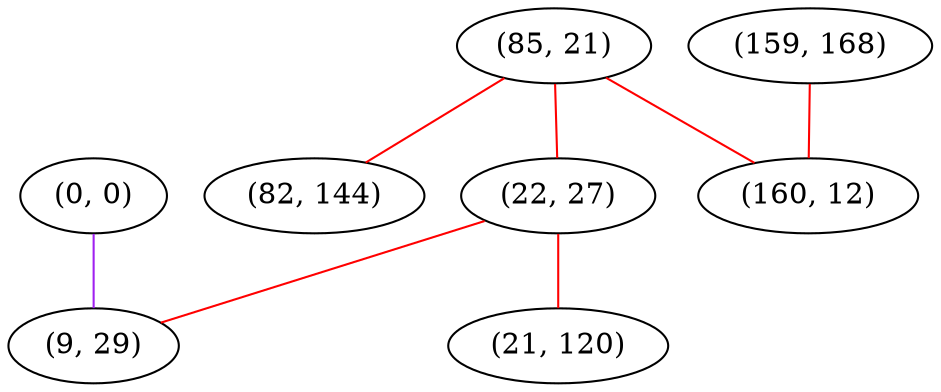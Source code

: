 graph "" {
"(0, 0)";
"(159, 168)";
"(85, 21)";
"(82, 144)";
"(22, 27)";
"(160, 12)";
"(9, 29)";
"(21, 120)";
"(0, 0)" -- "(9, 29)"  [color=purple, key=0, weight=4];
"(159, 168)" -- "(160, 12)"  [color=red, key=0, weight=1];
"(85, 21)" -- "(22, 27)"  [color=red, key=0, weight=1];
"(85, 21)" -- "(82, 144)"  [color=red, key=0, weight=1];
"(85, 21)" -- "(160, 12)"  [color=red, key=0, weight=1];
"(22, 27)" -- "(9, 29)"  [color=red, key=0, weight=1];
"(22, 27)" -- "(21, 120)"  [color=red, key=0, weight=1];
}
